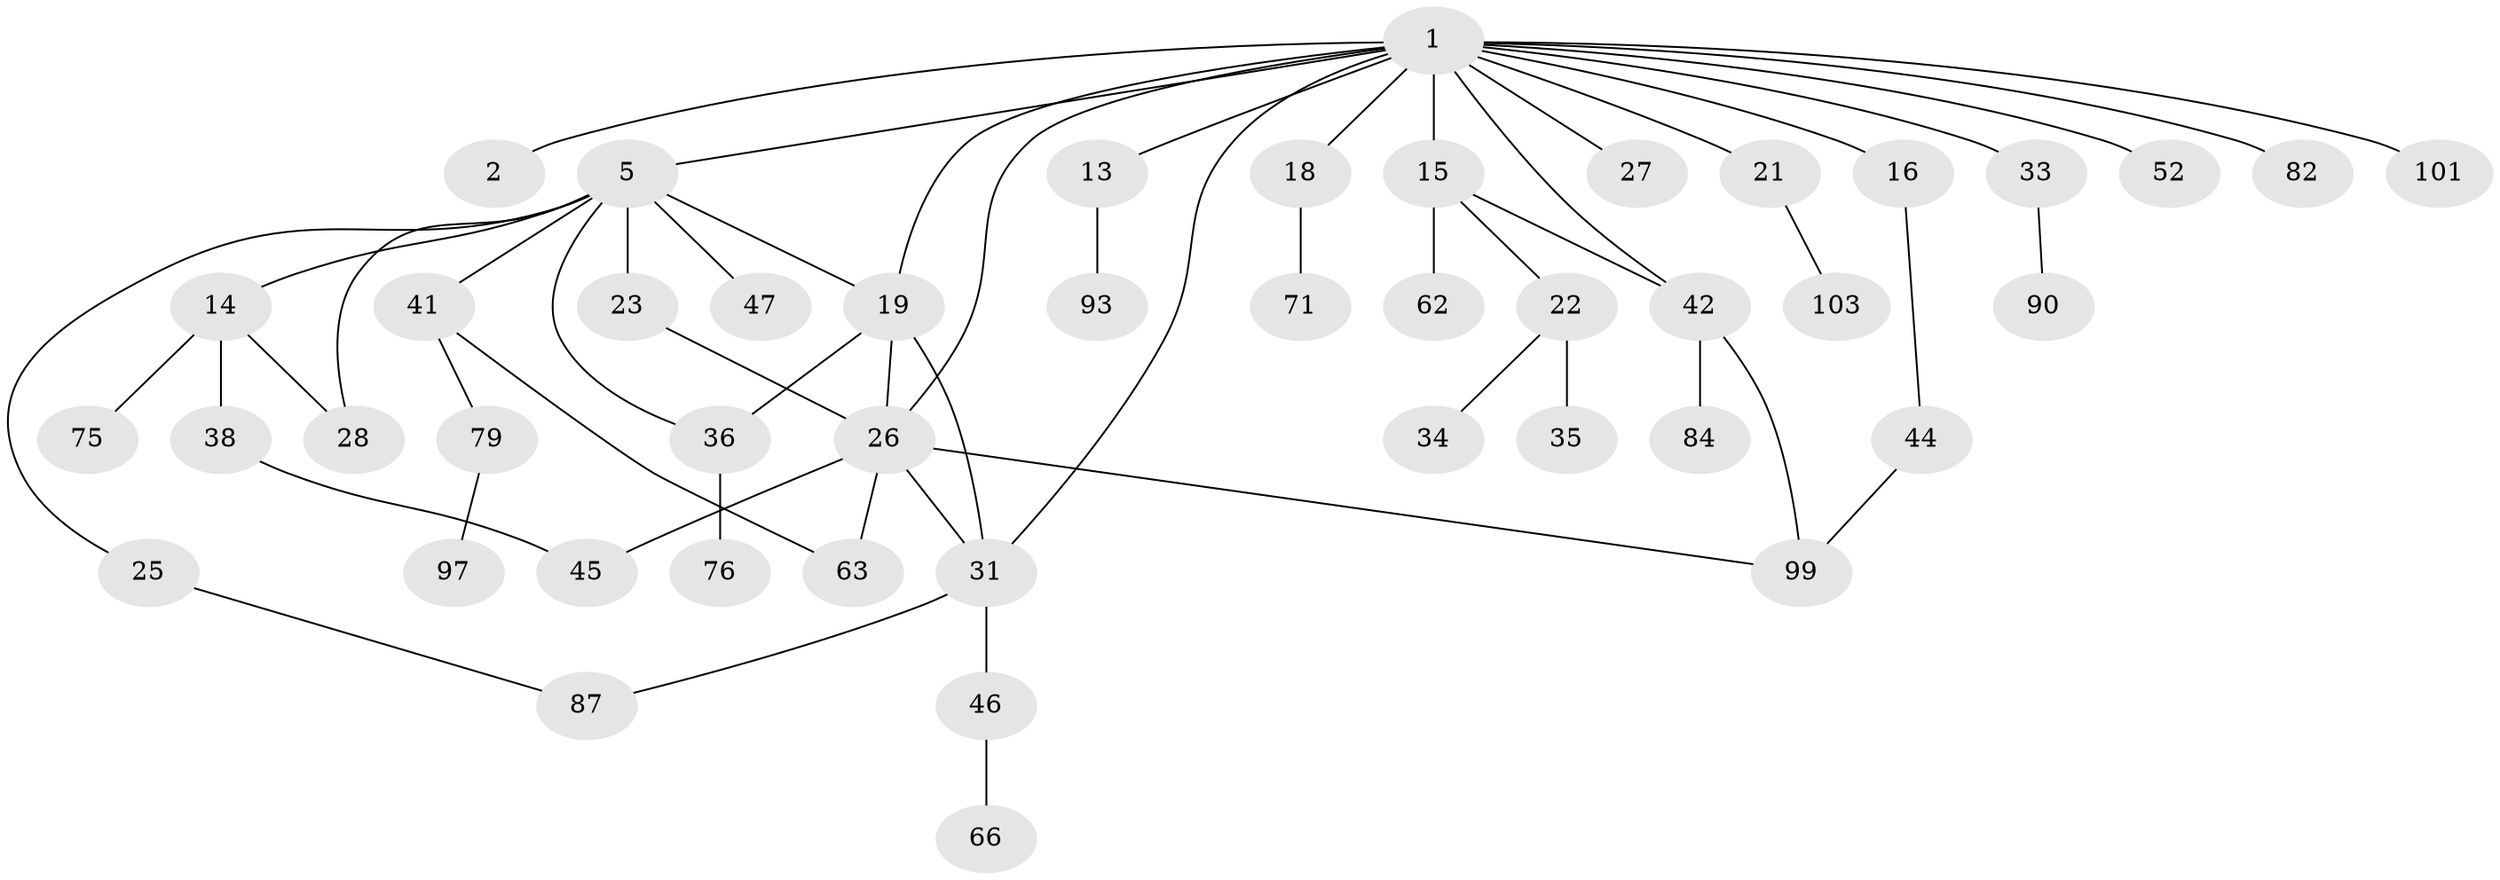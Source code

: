 // original degree distribution, {3: 0.18421052631578946, 10: 0.008771929824561403, 6: 0.017543859649122806, 5: 0.03508771929824561, 2: 0.34210526315789475, 4: 0.07017543859649122, 1: 0.34210526315789475}
// Generated by graph-tools (version 1.1) at 2025/17/03/04/25 18:17:00]
// undirected, 45 vertices, 57 edges
graph export_dot {
graph [start="1"]
  node [color=gray90,style=filled];
  1 [super="+3"];
  2 [super="+53+10"];
  5 [super="+6+60"];
  13 [super="+30+61"];
  14 [super="+49"];
  15 [super="+17"];
  16;
  18 [super="+20"];
  19 [super="+50"];
  21 [super="+91"];
  22;
  23 [super="+72"];
  25 [super="+43"];
  26 [super="+29+32"];
  27;
  28;
  31 [super="+37+55"];
  33;
  34;
  35;
  36;
  38;
  41 [super="+67"];
  42 [super="+68"];
  44 [super="+64"];
  45 [super="+92"];
  46;
  47;
  52 [super="+104"];
  62;
  63;
  66;
  71 [super="+74"];
  75;
  76;
  79 [super="+89+83"];
  82;
  84;
  87;
  90;
  93;
  97;
  99 [super="+110"];
  101;
  103;
  1 -- 2 [weight=2];
  1 -- 5;
  1 -- 13;
  1 -- 15;
  1 -- 16;
  1 -- 18;
  1 -- 19;
  1 -- 82;
  1 -- 21;
  1 -- 27;
  1 -- 31;
  1 -- 33;
  1 -- 101;
  1 -- 42;
  1 -- 52;
  1 -- 26;
  5 -- 25;
  5 -- 41;
  5 -- 19;
  5 -- 36;
  5 -- 23;
  5 -- 28;
  5 -- 14;
  5 -- 47;
  13 -- 93;
  14 -- 28;
  14 -- 38;
  14 -- 75;
  15 -- 42;
  15 -- 22;
  15 -- 62;
  16 -- 44;
  18 -- 71;
  19 -- 31;
  19 -- 36;
  19 -- 26;
  21 -- 103;
  22 -- 34;
  22 -- 35;
  23 -- 26;
  25 -- 87;
  26 -- 45;
  26 -- 31;
  26 -- 99;
  26 -- 63;
  31 -- 87;
  31 -- 46;
  33 -- 90;
  36 -- 76;
  38 -- 45;
  41 -- 79;
  41 -- 63;
  42 -- 84;
  42 -- 99;
  44 -- 99;
  46 -- 66;
  79 -- 97;
}
